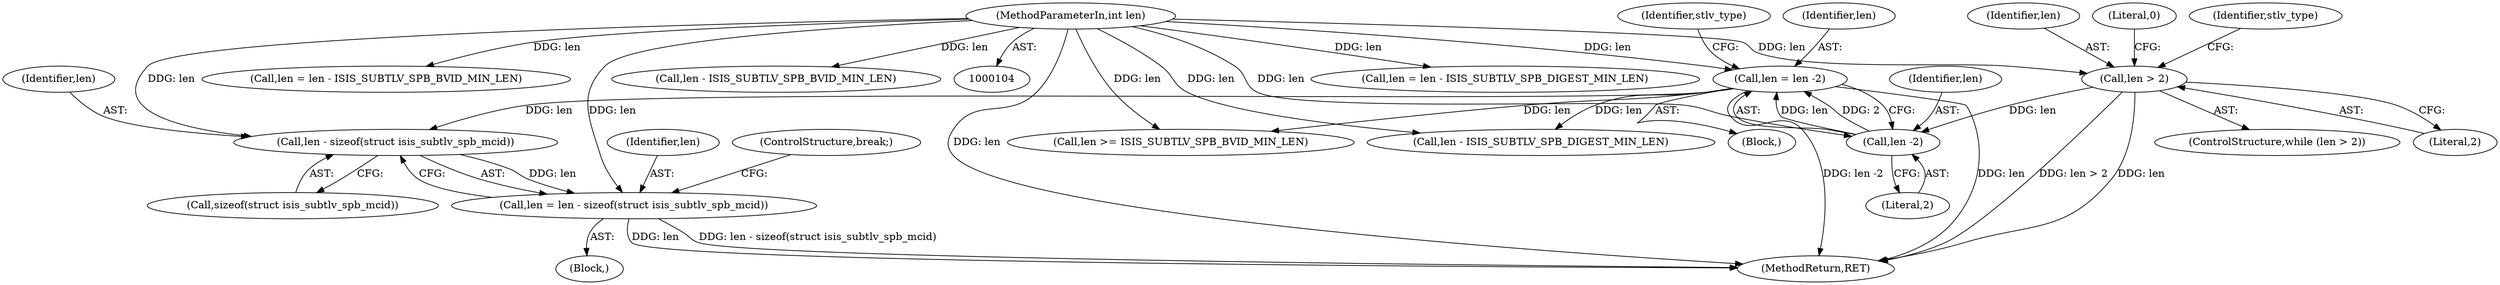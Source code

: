 digraph "1_tcpdump_b20e1639dbac84b3fcb393858521c13ad47a9d70_0@API" {
"1000188" [label="(Call,len - sizeof(struct isis_subtlv_spb_mcid))"];
"1000141" [label="(Call,len = len -2)"];
"1000143" [label="(Call,len -2)"];
"1000114" [label="(Call,len > 2)"];
"1000107" [label="(MethodParameterIn,int len)"];
"1000186" [label="(Call,len = len - sizeof(struct isis_subtlv_spb_mcid))"];
"1000282" [label="(Call,len >= ISIS_SUBTLV_SPB_BVID_MIN_LEN)"];
"1000142" [label="(Identifier,len)"];
"1000189" [label="(Identifier,len)"];
"1000269" [label="(Call,len = len - ISIS_SUBTLV_SPB_DIGEST_MIN_LEN)"];
"1000190" [label="(Call,sizeof(struct isis_subtlv_spb_mcid))"];
"1000117" [label="(Block,)"];
"1000119" [label="(Identifier,stlv_type)"];
"1000330" [label="(Call,len = len - ISIS_SUBTLV_SPB_BVID_MIN_LEN)"];
"1000271" [label="(Call,len - ISIS_SUBTLV_SPB_DIGEST_MIN_LEN)"];
"1000113" [label="(ControlStructure,while (len > 2))"];
"1000192" [label="(ControlStructure,break;)"];
"1000353" [label="(MethodReturn,RET)"];
"1000145" [label="(Literal,2)"];
"1000187" [label="(Identifier,len)"];
"1000186" [label="(Call,len = len - sizeof(struct isis_subtlv_spb_mcid))"];
"1000144" [label="(Identifier,len)"];
"1000143" [label="(Call,len -2)"];
"1000107" [label="(MethodParameterIn,int len)"];
"1000116" [label="(Literal,2)"];
"1000150" [label="(Block,)"];
"1000115" [label="(Identifier,len)"];
"1000141" [label="(Call,len = len -2)"];
"1000332" [label="(Call,len - ISIS_SUBTLV_SPB_BVID_MIN_LEN)"];
"1000114" [label="(Call,len > 2)"];
"1000147" [label="(Identifier,stlv_type)"];
"1000188" [label="(Call,len - sizeof(struct isis_subtlv_spb_mcid))"];
"1000339" [label="(Literal,0)"];
"1000188" -> "1000186"  [label="AST: "];
"1000188" -> "1000190"  [label="CFG: "];
"1000189" -> "1000188"  [label="AST: "];
"1000190" -> "1000188"  [label="AST: "];
"1000186" -> "1000188"  [label="CFG: "];
"1000188" -> "1000186"  [label="DDG: len"];
"1000141" -> "1000188"  [label="DDG: len"];
"1000107" -> "1000188"  [label="DDG: len"];
"1000141" -> "1000117"  [label="AST: "];
"1000141" -> "1000143"  [label="CFG: "];
"1000142" -> "1000141"  [label="AST: "];
"1000143" -> "1000141"  [label="AST: "];
"1000147" -> "1000141"  [label="CFG: "];
"1000141" -> "1000353"  [label="DDG: len"];
"1000141" -> "1000353"  [label="DDG: len -2"];
"1000143" -> "1000141"  [label="DDG: len"];
"1000143" -> "1000141"  [label="DDG: 2"];
"1000107" -> "1000141"  [label="DDG: len"];
"1000141" -> "1000271"  [label="DDG: len"];
"1000141" -> "1000282"  [label="DDG: len"];
"1000143" -> "1000145"  [label="CFG: "];
"1000144" -> "1000143"  [label="AST: "];
"1000145" -> "1000143"  [label="AST: "];
"1000114" -> "1000143"  [label="DDG: len"];
"1000107" -> "1000143"  [label="DDG: len"];
"1000114" -> "1000113"  [label="AST: "];
"1000114" -> "1000116"  [label="CFG: "];
"1000115" -> "1000114"  [label="AST: "];
"1000116" -> "1000114"  [label="AST: "];
"1000119" -> "1000114"  [label="CFG: "];
"1000339" -> "1000114"  [label="CFG: "];
"1000114" -> "1000353"  [label="DDG: len > 2"];
"1000114" -> "1000353"  [label="DDG: len"];
"1000107" -> "1000114"  [label="DDG: len"];
"1000107" -> "1000104"  [label="AST: "];
"1000107" -> "1000353"  [label="DDG: len"];
"1000107" -> "1000186"  [label="DDG: len"];
"1000107" -> "1000269"  [label="DDG: len"];
"1000107" -> "1000271"  [label="DDG: len"];
"1000107" -> "1000282"  [label="DDG: len"];
"1000107" -> "1000330"  [label="DDG: len"];
"1000107" -> "1000332"  [label="DDG: len"];
"1000186" -> "1000150"  [label="AST: "];
"1000187" -> "1000186"  [label="AST: "];
"1000192" -> "1000186"  [label="CFG: "];
"1000186" -> "1000353"  [label="DDG: len - sizeof(struct isis_subtlv_spb_mcid)"];
"1000186" -> "1000353"  [label="DDG: len"];
}

